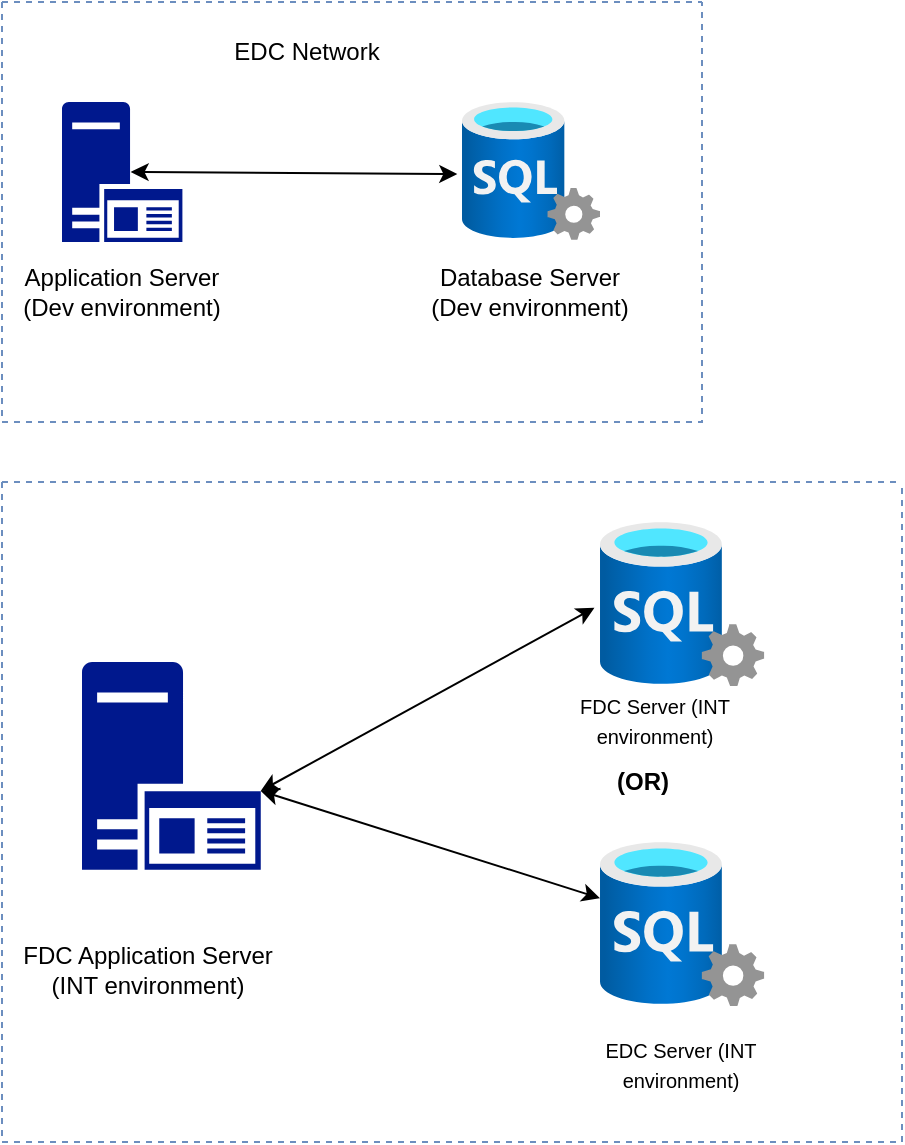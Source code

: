<mxfile version="21.0.1" type="device"><diagram name="Page-1" id="6kroOrAMD9UZZ6RMyahk"><mxGraphModel dx="699" dy="462" grid="1" gridSize="10" guides="1" tooltips="1" connect="1" arrows="1" fold="1" page="1" pageScale="1" pageWidth="850" pageHeight="1100" math="0" shadow="0"><root><mxCell id="0"/><mxCell id="1" parent="0"/><mxCell id="0N_v14VNL4fRrz1zk0YJ-13" value="" style="group" vertex="1" connectable="0" parent="1"><mxGeometry x="50" y="30" width="350" height="210" as="geometry"/></mxCell><mxCell id="0N_v14VNL4fRrz1zk0YJ-10" value="" style="swimlane;startSize=0;dashed=1;fillColor=#dae8fc;strokeColor=#6c8ebf;" vertex="1" parent="0N_v14VNL4fRrz1zk0YJ-13"><mxGeometry width="350" height="210" as="geometry"><mxRectangle width="50" height="40" as="alternateBounds"/></mxGeometry></mxCell><mxCell id="0N_v14VNL4fRrz1zk0YJ-11" value="EDC Network" style="text;html=1;strokeColor=none;fillColor=none;align=center;verticalAlign=middle;whiteSpace=wrap;rounded=0;" vertex="1" parent="0N_v14VNL4fRrz1zk0YJ-10"><mxGeometry x="100" y="10" width="105" height="30" as="geometry"/></mxCell><mxCell id="0N_v14VNL4fRrz1zk0YJ-12" value="" style="group" vertex="1" connectable="0" parent="0N_v14VNL4fRrz1zk0YJ-13"><mxGeometry x="5.1" y="50" width="313.9" height="110" as="geometry"/></mxCell><mxCell id="0N_v14VNL4fRrz1zk0YJ-1" value="" style="sketch=0;aspect=fixed;pointerEvents=1;shadow=0;dashed=0;html=1;strokeColor=none;labelPosition=center;verticalLabelPosition=bottom;verticalAlign=top;align=center;fillColor=#00188D;shape=mxgraph.mscae.enterprise.application_server2" vertex="1" parent="0N_v14VNL4fRrz1zk0YJ-12"><mxGeometry x="24.9" width="60.2" height="70" as="geometry"/></mxCell><mxCell id="0N_v14VNL4fRrz1zk0YJ-2" value="" style="aspect=fixed;html=1;points=[];align=center;image;fontSize=12;image=img/lib/azure2/databases/SQL_Server.svg;" vertex="1" parent="0N_v14VNL4fRrz1zk0YJ-12"><mxGeometry x="224.9" width="69" height="69" as="geometry"/></mxCell><mxCell id="0N_v14VNL4fRrz1zk0YJ-4" value="Application Server (Dev environment)" style="text;html=1;strokeColor=none;fillColor=none;align=center;verticalAlign=middle;whiteSpace=wrap;rounded=0;" vertex="1" parent="0N_v14VNL4fRrz1zk0YJ-12"><mxGeometry y="80" width="110" height="30" as="geometry"/></mxCell><mxCell id="0N_v14VNL4fRrz1zk0YJ-5" value="Database Server (Dev environment)" style="text;html=1;strokeColor=none;fillColor=none;align=center;verticalAlign=middle;whiteSpace=wrap;rounded=0;" vertex="1" parent="0N_v14VNL4fRrz1zk0YJ-12"><mxGeometry x="203.9" y="80" width="110" height="30" as="geometry"/></mxCell><mxCell id="0N_v14VNL4fRrz1zk0YJ-9" value="" style="endArrow=classic;startArrow=classic;html=1;rounded=0;entryX=-0.034;entryY=0.522;entryDx=0;entryDy=0;entryPerimeter=0;exitX=0.57;exitY=0.5;exitDx=0;exitDy=0;exitPerimeter=0;" edge="1" parent="0N_v14VNL4fRrz1zk0YJ-12" source="0N_v14VNL4fRrz1zk0YJ-1" target="0N_v14VNL4fRrz1zk0YJ-2"><mxGeometry width="50" height="50" relative="1" as="geometry"><mxPoint x="160" y="150" as="sourcePoint"/><mxPoint x="240" y="150" as="targetPoint"/></mxGeometry></mxCell><mxCell id="0N_v14VNL4fRrz1zk0YJ-15" value="" style="swimlane;startSize=0;dashed=1;fillColor=#dae8fc;strokeColor=#6c8ebf;container=0;" vertex="1" parent="1"><mxGeometry x="50" y="270" width="450" height="330" as="geometry"><mxRectangle width="50" height="40" as="alternateBounds"/></mxGeometry></mxCell><mxCell id="0N_v14VNL4fRrz1zk0YJ-19" value="" style="aspect=fixed;html=1;points=[];align=center;image;fontSize=12;image=img/lib/azure2/databases/SQL_Server.svg;" vertex="1" parent="0N_v14VNL4fRrz1zk0YJ-15"><mxGeometry x="299.003" y="20.004" width="82.143" height="82.143" as="geometry"/></mxCell><mxCell id="0N_v14VNL4fRrz1zk0YJ-21" value="&lt;font style=&quot;font-size: 10px;&quot;&gt;FDC Server (INT environment)&lt;/font&gt;" style="text;html=1;strokeColor=none;fillColor=none;align=center;verticalAlign=middle;whiteSpace=wrap;rounded=0;" vertex="1" parent="0N_v14VNL4fRrz1zk0YJ-15"><mxGeometry x="262.74" y="107.14" width="127.26" height="22.86" as="geometry"/></mxCell><mxCell id="0N_v14VNL4fRrz1zk0YJ-23" value="" style="aspect=fixed;html=1;points=[];align=center;image;fontSize=12;image=img/lib/azure2/databases/SQL_Server.svg;" vertex="1" parent="0N_v14VNL4fRrz1zk0YJ-15"><mxGeometry x="299.003" y="180.004" width="82.143" height="82.143" as="geometry"/></mxCell><mxCell id="0N_v14VNL4fRrz1zk0YJ-24" value="&lt;font style=&quot;font-size: 10px;&quot;&gt;EDC Server (INT environment)&lt;/font&gt;" style="text;html=1;strokeColor=none;fillColor=none;align=center;verticalAlign=middle;whiteSpace=wrap;rounded=0;" vertex="1" parent="0N_v14VNL4fRrz1zk0YJ-15"><mxGeometry x="276.44" y="280" width="127.26" height="22.86" as="geometry"/></mxCell><mxCell id="0N_v14VNL4fRrz1zk0YJ-18" value="" style="sketch=0;aspect=fixed;pointerEvents=1;shadow=0;dashed=0;html=1;strokeColor=none;labelPosition=center;verticalLabelPosition=bottom;verticalAlign=top;align=center;fillColor=#00188D;shape=mxgraph.mscae.enterprise.application_server2" vertex="1" parent="0N_v14VNL4fRrz1zk0YJ-15"><mxGeometry x="40" y="90" width="89.38" height="103.93" as="geometry"/></mxCell><mxCell id="0N_v14VNL4fRrz1zk0YJ-22" value="" style="endArrow=classic;startArrow=classic;html=1;rounded=0;entryX=-0.034;entryY=0.522;entryDx=0;entryDy=0;entryPerimeter=0;exitX=1;exitY=0.62;exitDx=0;exitDy=0;exitPerimeter=0;" edge="1" parent="0N_v14VNL4fRrz1zk0YJ-15" source="0N_v14VNL4fRrz1zk0YJ-18" target="0N_v14VNL4fRrz1zk0YJ-19"><mxGeometry width="50" height="50" relative="1" as="geometry"><mxPoint x="207.554" y="248.095" as="sourcePoint"/><mxPoint x="308.126" y="248.095" as="targetPoint"/></mxGeometry></mxCell><mxCell id="0N_v14VNL4fRrz1zk0YJ-20" value="FDC Application Server (INT environment)" style="text;html=1;strokeColor=none;fillColor=none;align=center;verticalAlign=middle;whiteSpace=wrap;rounded=0;" vertex="1" parent="0N_v14VNL4fRrz1zk0YJ-15"><mxGeometry x="4.401" y="226.432" width="138.286" height="35.714" as="geometry"/></mxCell><mxCell id="0N_v14VNL4fRrz1zk0YJ-25" value="" style="endArrow=classic;startArrow=classic;html=1;rounded=0;exitX=1;exitY=0.62;exitDx=0;exitDy=0;exitPerimeter=0;" edge="1" parent="0N_v14VNL4fRrz1zk0YJ-15" source="0N_v14VNL4fRrz1zk0YJ-18" target="0N_v14VNL4fRrz1zk0YJ-23"><mxGeometry width="50" height="50" relative="1" as="geometry"><mxPoint x="200" y="240" as="sourcePoint"/><mxPoint x="337" y="138.64" as="targetPoint"/></mxGeometry></mxCell><mxCell id="0N_v14VNL4fRrz1zk0YJ-26" value="&lt;b&gt;(OR)&lt;/b&gt;" style="text;html=1;align=center;verticalAlign=middle;resizable=0;points=[];autosize=1;strokeColor=none;fillColor=none;" vertex="1" parent="1"><mxGeometry x="345" y="405" width="50" height="30" as="geometry"/></mxCell></root></mxGraphModel></diagram></mxfile>